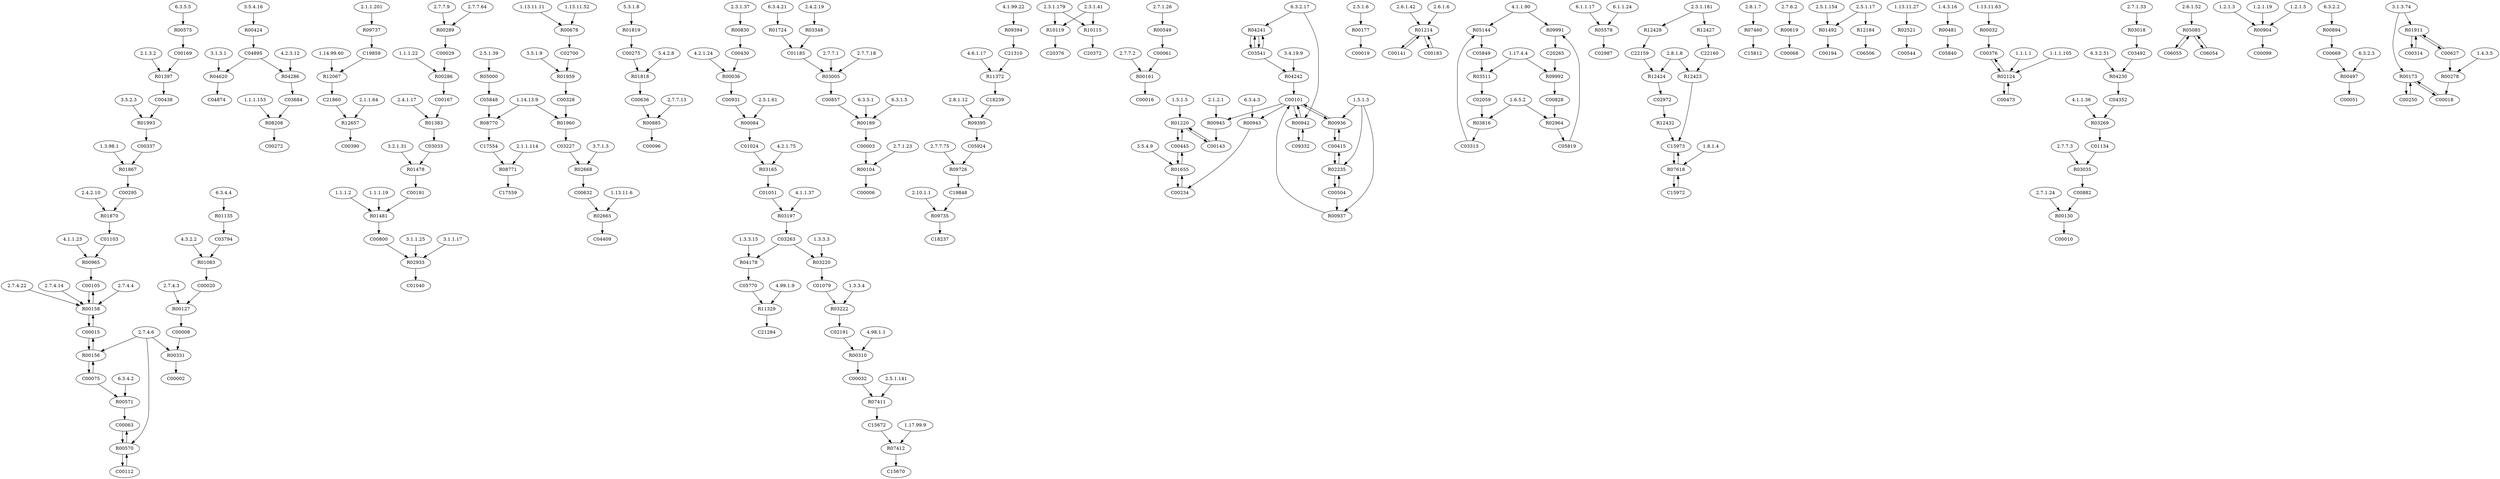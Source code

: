 digraph G {
"4.1.1.23" [type=E];
"6.3.5.5" [type=E];
"3.1.3.1" [type=E];
"1.14.99.60" [type=E];
"1.1.1.2" [type=E];
"2.5.1.39" [type=E];
"2.7.7.9" [type=E];
"2.1.1.64" [type=E];
"5.3.1.8" [type=E];
"4.2.1.24" [type=E];
"6.3.4.21" [type=E];
"2.7.4.4" [type=E];
"2.10.1.1" [type=E];
"2.4.2.10" [type=E];
"2.3.1.179" [type=E];
"1.3.3.4" [type=E];
"2.7.7.2" [type=E];
"3.1.1.25" [type=E];
"1.13.11.6" [type=E];
"2.1.1.114" [type=E];
"3.1.1.17" [type=E];
"1.5.1.5" [type=E];
"1.3.98.1" [type=E];
"1.1.1.22" [type=E];
"2.5.1.6" [type=E];
"2.6.1.42" [type=E];
"4.6.1.17" [type=E];
"2.8.1.12" [type=E];
"4.1.1.90" [type=E];
"3.5.4.9" [type=E];
"3.5.1.9" [type=E];
"2.7.7.1" [type=E];
"1.1.1.153" [type=E];
"6.3.5.1" [type=E];
"1.17.99.9" [type=E];
"6.1.1.17" [type=E];
"2.1.1.201" [type=E];
"3.7.1.3" [type=E];
"2.7.4.22" [type=E];
"2.3.1.181" [type=E];
"2.8.1.7" [type=E];
"2.7.1.23" [type=E];
"3.5.2.3" [type=E];
"2.7.4.3" [type=E];
"2.4.1.17" [type=E];
"2.7.7.64" [type=E];
"2.7.7.18" [type=E];
"4.98.1.1" [type=E];
"2.7.6.2" [type=E];
"3.4.19.9" [type=E];
"2.5.1.154" [type=E];
"1.6.5.2" [type=E];
"1.1.1.19" [type=E];
"1.13.11.27" [type=E];
"1.4.3.16" [type=E];
"1.13.11.63" [type=E];
"2.1.2.1" [type=E];
"2.7.1.24" [type=E];
"1.14.13.9" [type=E];
"2.6.1.52" [type=E];
"1.2.1.3" [type=E];
"2.7.7.75" [type=E];
"2.7.1.33" [type=E];
"2.6.1.6" [type=E];
"6.3.4.3" [type=E];
"1.5.1.3" [type=E];
"2.5.1.17" [type=E];
"1.17.4.4" [type=E];
"4.3.2.2" [type=E];
"6.3.2.2" [type=E];
"6.3.2.17" [type=E];
"2.8.1.8" [type=E];
"4.2.3.12" [type=E];
"4.2.1.75" [type=E];
"5.4.2.8" [type=E];
"1.3.3.3" [type=E];
"3.1.3.74" [type=E];
"1.13.11.11" [type=E];
"2.1.3.2" [type=E];
"2.7.1.26" [type=E];
"2.7.4.6" [type=E];
"1.2.1.19" [type=E];
"2.5.1.61" [type=E];
"2.5.1.141" [type=E];
"1.13.11.52" [type=E];
"4.1.1.37" [type=E];
"4.1.99.22" [type=E];
"1.8.1.4" [type=E];
"6.3.2.51" [type=E];
"2.7.4.14" [type=E];
"6.1.1.24" [type=E];
"6.3.4.2" [type=E];
"2.7.7.13" [type=E];
"1.1.1.1" [type=E];
"2.7.7.3" [type=E];
"2.4.2.19" [type=E];
"2.3.1.41" [type=E];
"1.1.1.105" [type=E];
"6.3.4.4" [type=E];
"2.3.1.37" [type=E];
"4.1.1.36" [type=E];
"1.3.3.15" [type=E];
"3.2.1.31" [type=E];
"1.4.3.5" [type=E];
"6.3.2.3" [type=E];
"4.99.1.9" [type=E];
"3.5.4.16" [type=E];
"1.2.1.5" [type=E];
"6.3.1.5" [type=E];
R03816 [type=R];
R00189 [type=R];
R01383 [type=R];
R00032 [type=R];
R03511 [type=R];
R00278 [type=R];
R00619 [type=R];
R04230 [type=R];
R05085 [type=R];
R00575 [type=R];
R00943 [type=R];
R00289 [type=R];
R09395 [type=R];
R12428 [type=R];
R00894 [type=R];
R12184 [type=R];
R02665 [type=R];
R01083 [type=R];
R00942 [type=R];
R00177 [type=R];
R04620 [type=R];
R08770 [type=R];
R02124 [type=R];
R00965 [type=R];
R00084 [type=R];
R00904 [type=R];
R04178 [type=R];
R01492 [type=R];
R00036 [type=R];
R01135 [type=R];
R01959 [type=R];
R01993 [type=R];
R05000 [type=R];
R00158 [type=R];
R12427 [type=R];
R02521 [type=R];
R05578 [type=R];
R03018 [type=R];
R08771 [type=R];
R01870 [type=R];
R00173 [type=R];
R12432 [type=R];
R00497 [type=R];
R12657 [type=R];
R01911 [type=R];
R00678 [type=R];
R10119 [type=R];
R01478 [type=R];
R09992 [type=R];
R00156 [type=R];
R12423 [type=R];
R00830 [type=R];
R12424 [type=R];
R05144 [type=R];
R00161 [type=R];
R00104 [type=R];
R04242 [type=R];
R09726 [type=R];
R09735 [type=R];
R03035 [type=R];
R03220 [type=R];
R01214 [type=R];
R03005 [type=R];
R01655 [type=R];
R01397 [type=R];
R03269 [type=R];
R02964 [type=R];
R00424 [type=R];
R00481 [type=R];
R01960 [type=R];
R03165 [type=R];
R07411 [type=R];
R03222 [type=R];
R07412 [type=R];
R01724 [type=R];
R10115 [type=R];
R00945 [type=R];
R00130 [type=R];
R11329 [type=R];
R09991 [type=R];
R00331 [type=R];
R02235 [type=R];
R00310 [type=R];
R00570 [type=R];
R00549 [type=R];
R11372 [type=R];
R01818 [type=R];
R00286 [type=R];
R00571 [type=R];
R03348 [type=R];
R02933 [type=R];
R01867 [type=R];
R08208 [type=R];
R01819 [type=R];
R12067 [type=R];
R04241 [type=R];
R00936 [type=R];
R01220 [type=R];
R09737 [type=R];
R04286 [type=R];
R00885 [type=R];
R00937 [type=R];
R02668 [type=R];
R09394 [type=R];
R01481 [type=R];
R03197 [type=R];
R07618 [type=R];
R07460 [type=R];
R00127 [type=R];
C00272 [type=C];
C00141 [type=C];
C00008 [type=C];
C21860 [type=C];
C15973 [type=C];
C04895 [type=C];
C15672 [type=C];
C00112 [type=C];
C09332 [type=C];
C15812 [type=C];
C00194 [type=C];
C00183 [type=C];
C00075 [type=C];
C00337 [type=C];
C00016 [type=C];
C02059 [type=C];
C00473 [type=C];
C00019 [type=C];
C00020 [type=C];
C00275 [type=C];
C06055 [type=C];
C03541 [type=C];
C01134 [type=C];
C00169 [type=C];
C04352 [type=C];
C00250 [type=C];
C20376 [type=C];
C02700 [type=C];
C00669 [type=C];
C00931 [type=C];
C03794 [type=C];
C19859 [type=C];
C00096 [type=C];
C00191 [type=C];
C00010 [type=C];
C03263 [type=C];
C00295 [type=C];
C04409 [type=C];
C03313 [type=C];
C01040 [type=C];
C00415 [type=C];
C01024 [type=C];
C00105 [type=C];
C00857 [type=C];
C00006 [type=C];
C00636 [type=C];
C03227 [type=C];
C05848 [type=C];
C00828 [type=C];
C00632 [type=C];
C00029 [type=C];
C19848 [type=C];
C20265 [type=C];
C00003 [type=C];
C02987 [type=C];
C01185 [type=C];
C21284 [type=C];
C00430 [type=C];
C00445 [type=C];
C22159 [type=C];
C00328 [type=C];
C05840 [type=C];
C00068 [type=C];
C00234 [type=C];
C03033 [type=C];
C02972 [type=C];
C00002 [type=C];
C17559 [type=C];
C00061 [type=C];
C00143 [type=C];
C17554 [type=C];
C01051 [type=C];
C21310 [type=C];
C00314 [type=C];
C03492 [type=C];
C01079 [type=C];
C04874 [type=C];
C00438 [type=C];
C05849 [type=C];
C00051 [type=C];
C06506 [type=C];
C18239 [type=C];
C20372 [type=C];
C06054 [type=C];
C00390 [type=C];
C00101 [type=C];
C00018 [type=C];
C00099 [type=C];
C05924 [type=C];
C02191 [type=C];
C22160 [type=C];
C05770 [type=C];
C00800 [type=C];
C03684 [type=C];
C00032 [type=C];
C01103 [type=C];
C00544 [type=C];
C00063 [type=C];
C00015 [type=C];
C00627 [type=C];
C18237 [type=C];
C00167 [type=C];
C00882 [type=C];
C15670 [type=C];
C15972 [type=C];
C00376 [type=C];
C05819 [type=C];
C00504 [type=C];
R00894 -> C00669;
C06054 -> R05085;
R05085 -> C06054;
R05085 -> C06055;
C06055 -> R05085;
C00627 -> R00278;
R00278 -> C00018;
R00549 -> C00061;
C00061 -> R00161;
R00161 -> C00016;
R01724 -> C01185;
R00481 -> C05840;
C00003 -> R00104;
R00104 -> C00006;
C00857 -> R00189;
R00189 -> C00003;
C01185 -> R03005;
R03005 -> C00857;
C02700 -> R01959;
R01959 -> C00328;
C00328 -> R01960;
R01960 -> C03227;
R00678 -> C02700;
C03227 -> R02668;
R02668 -> C00632;
C00632 -> R02665;
R02665 -> C04409;
C00183 -> R01214;
R01214 -> C00183;
R01214 -> C00141;
C00141 -> R01214;
C03492 -> R04230;
R04230 -> C04352;
C04352 -> R03269;
R03269 -> C01134;
R03018 -> C03492;
C01134 -> R03035;
R03035 -> C00882;
C00882 -> R00130;
R00130 -> C00010;
C00314 -> R01911;
R01911 -> C00314;
R01911 -> C00627;
C00627 -> R01911;
C00250 -> R00173;
R00173 -> C00250;
R00173 -> C00018;
C00018 -> R00173;
R03348 -> C01185;
R00424 -> C04895;
C04895 -> R04620;
R04620 -> C04874;
C00415 -> R00936;
R00936 -> C00415;
R00936 -> C00101;
C00101 -> R00936;
C00415 -> R02235;
R02235 -> C00415;
R02235 -> C00504;
C00504 -> R02235;
C00504 -> R00937;
R00937 -> C00101;
C03541 -> R04241;
R04241 -> C03541;
R04241 -> C03541;
C03541 -> R04241;
C00101 -> R00942;
R00942 -> C00101;
R00942 -> C09332;
C09332 -> R00942;
C03541 -> R04242;
R04242 -> C00101;
C04895 -> R04286;
R04286 -> C03684;
C03684 -> R08208;
R08208 -> C00272;
R09394 -> C21310;
C21310 -> R11372;
R11372 -> C18239;
C18239 -> R09395;
R09395 -> C05924;
C05924 -> R09726;
R09726 -> C19848;
C19848 -> R09735;
R09735 -> C18237;
C00143 -> R01220;
R01220 -> C00143;
R01220 -> C00445;
C00445 -> R01220;
C00445 -> R01655;
R01655 -> C00445;
R01655 -> C00234;
C00234 -> R01655;
C00101 -> R00943;
R00943 -> C00234;
C00101 -> R00945;
R00945 -> C00143;
R05578 -> C02987;
C02191 -> R00310;
R00310 -> C00032;
C03263 -> R03220;
R03220 -> C01079;
C01079 -> R03222;
R03222 -> C02191;
C01051 -> R03197;
R03197 -> C03263;
C00931 -> R00084;
R00084 -> C01024;
C01024 -> R03165;
R03165 -> C01051;
C00430 -> R00036;
R00036 -> C00931;
R00830 -> C00430;
C00032 -> R07411;
R07411 -> C15672;
C15672 -> R07412;
R07412 -> C15670;
R12184 -> C06506;
R01492 -> C00194;
R02521 -> C00544;
R00177 -> C00019;
C05819 -> R09991;
R09991 -> C20265;
C20265 -> R09992;
R09992 -> C00828;
C00828 -> R02964;
R02964 -> C05819;
C03313 -> R05144;
R05144 -> C05849;
C05849 -> R03511;
R03511 -> C02059;
C02059 -> R03816;
R03816 -> C03313;
C05848 -> R08770;
R08770 -> C17554;
C17554 -> R08771;
R08771 -> C17559;
R09737 -> C19859;
C19859 -> R12067;
R12067 -> C21860;
C21860 -> R12657;
R12657 -> C00390;
R01819 -> C00275;
C00275 -> R01818;
R01818 -> C00636;
C00636 -> R00885;
R00885 -> C00096;
R00289 -> C00029;
C00029 -> R00286;
R00286 -> C00167;
C00167 -> R01383;
R01383 -> C03033;
C03033 -> R01478;
R01478 -> C00191;
C00191 -> R01481;
R01481 -> C00800;
C00800 -> R02933;
R02933 -> C01040;
R10115 -> C20372;
R10119 -> C20376;
R01135 -> C03794;
C03794 -> R01083;
R01083 -> C00020;
C00020 -> R00127;
R00127 -> C00008;
C00008 -> R00331;
R00331 -> C00002;
C22159 -> R12424;
R12424 -> C02972;
R12427 -> C22160;
C22160 -> R12423;
R12423 -> C15973;
C02972 -> R12432;
R12432 -> C15973;
R12428 -> C22159;
C15973 -> R07618;
R07618 -> C15973;
R07618 -> C15972;
C15972 -> R07618;
R00575 -> C00169;
C00169 -> R01397;
R01397 -> C00438;
C00438 -> R01993;
R01993 -> C00337;
C00337 -> R01867;
R01867 -> C00295;
C00295 -> R01870;
R01870 -> C01103;
C01103 -> R00965;
R00965 -> C00105;
C00105 -> R00158;
R00158 -> C00105;
R00158 -> C00015;
C00015 -> R00158;
C00015 -> R00156;
R00156 -> C00015;
R00156 -> C00075;
C00075 -> R00156;
C00075 -> R00571;
R00571 -> C00063;
C00112 -> R00570;
R00570 -> C00112;
R00570 -> C00063;
C00063 -> R00570;
R07460 -> C15812;
R00619 -> C00068;
C00669 -> R00497;
R00497 -> C00051;
R00904 -> C00099;
C03263 -> R04178;
R04178 -> C05770;
C05770 -> R11329;
R11329 -> C21284;
R05000 -> C05848;
R00032 -> C00376;
C00473 -> R02124;
R02124 -> C00473;
R02124 -> C00376;
C00376 -> R02124;
"1.6.5.2" -> R03816;
"6.3.1.5" -> R00189;
"6.3.5.1" -> R00189;
"2.4.1.17" -> R01383;
"1.13.11.63" -> R00032;
"1.17.4.4" -> R03511;
"1.4.3.5" -> R00278;
"2.7.6.2" -> R00619;
"6.3.2.51" -> R04230;
"2.6.1.52" -> R05085;
"6.3.5.5" -> R00575;
"6.3.4.3" -> R00943;
"2.7.7.9" -> R00289;
"2.7.7.64" -> R00289;
"2.8.1.12" -> R09395;
"2.3.1.181" -> R12428;
"6.3.2.2" -> R00894;
"2.5.1.17" -> R12184;
"1.13.11.6" -> R02665;
"4.3.2.2" -> R01083;
"6.3.2.17" -> R00942;
"2.5.1.6" -> R00177;
"3.1.3.1" -> R04620;
"1.1.1.1" -> R02124;
"1.1.1.105" -> R02124;
"4.1.1.23" -> R00965;
"2.5.1.61" -> R00084;
"1.2.1.3" -> R00904;
"1.2.1.5" -> R00904;
"1.2.1.19" -> R00904;
"1.3.3.15" -> R04178;
"2.5.1.17" -> R01492;
"2.5.1.154" -> R01492;
"4.2.1.24" -> R00036;
"6.3.4.4" -> R01135;
"3.5.1.9" -> R01959;
"3.5.2.3" -> R01993;
"2.5.1.39" -> R05000;
"2.7.4.4" -> R00158;
"2.7.4.14" -> R00158;
"2.7.4.22" -> R00158;
"2.3.1.181" -> R12427;
"1.13.11.27" -> R02521;
"6.1.1.17" -> R05578;
"6.1.1.24" -> R05578;
"2.7.1.33" -> R03018;
"2.1.1.114" -> R08771;
"2.4.2.10" -> R01870;
"3.1.3.74" -> R00173;
"6.3.2.3" -> R00497;
"2.1.1.64" -> R12657;
"3.1.3.74" -> R01911;
"1.13.11.11" -> R00678;
"1.13.11.52" -> R00678;
"2.3.1.41" -> R10119;
"2.3.1.179" -> R10119;
"3.2.1.31" -> R01478;
"1.17.4.4" -> R09992;
"2.7.4.6" -> R00156;
"2.8.1.8" -> R12423;
"2.3.1.37" -> R00830;
"2.8.1.8" -> R12424;
"4.1.1.90" -> R05144;
"2.7.7.2" -> R00161;
"2.7.1.23" -> R00104;
"3.4.19.9" -> R04242;
"2.7.7.75" -> R09726;
"2.10.1.1" -> R09735;
"2.7.7.3" -> R03035;
"1.3.3.3" -> R03220;
"2.6.1.6" -> R01214;
"2.6.1.42" -> R01214;
"2.7.7.1" -> R03005;
"2.7.7.18" -> R03005;
"3.5.4.9" -> R01655;
"2.1.3.2" -> R01397;
"4.1.1.36" -> R03269;
"1.6.5.2" -> R02964;
"3.5.4.16" -> R00424;
"1.4.3.16" -> R00481;
"1.14.13.9" -> R01960;
"4.2.1.75" -> R03165;
"2.5.1.141" -> R07411;
"1.3.3.4" -> R03222;
"1.17.99.9" -> R07412;
"6.3.4.21" -> R01724;
"2.3.1.41" -> R10115;
"2.3.1.179" -> R10115;
"2.1.2.1" -> R00945;
"2.7.1.24" -> R00130;
"4.99.1.9" -> R11329;
"4.1.1.90" -> R09991;
"2.7.4.6" -> R00331;
"1.5.1.3" -> R02235;
"4.98.1.1" -> R00310;
"2.7.4.6" -> R00570;
"2.7.1.26" -> R00549;
"4.6.1.17" -> R11372;
"5.4.2.8" -> R01818;
"1.1.1.22" -> R00286;
"6.3.4.2" -> R00571;
"2.4.2.19" -> R03348;
"3.1.1.17" -> R02933;
"3.1.1.25" -> R02933;
"1.3.98.1" -> R01867;
"1.1.1.153" -> R08208;
"5.3.1.8" -> R01819;
"1.14.99.60" -> R12067;
"6.3.2.17" -> R04241;
"1.5.1.3" -> R00936;
"1.5.1.5" -> R01220;
"2.1.1.201" -> R09737;
"4.2.3.12" -> R04286;
"2.7.7.13" -> R00885;
"1.5.1.3" -> R00937;
"3.7.1.3" -> R02668;
"4.1.99.22" -> R09394;
"1.1.1.2" -> R01481;
"1.1.1.19" -> R01481;
"4.1.1.37" -> R03197;
"1.8.1.4" -> R07618;
"2.8.1.7" -> R07460;
"2.7.4.3" -> R00127;
"1.14.13.9" -> R08770;
}
